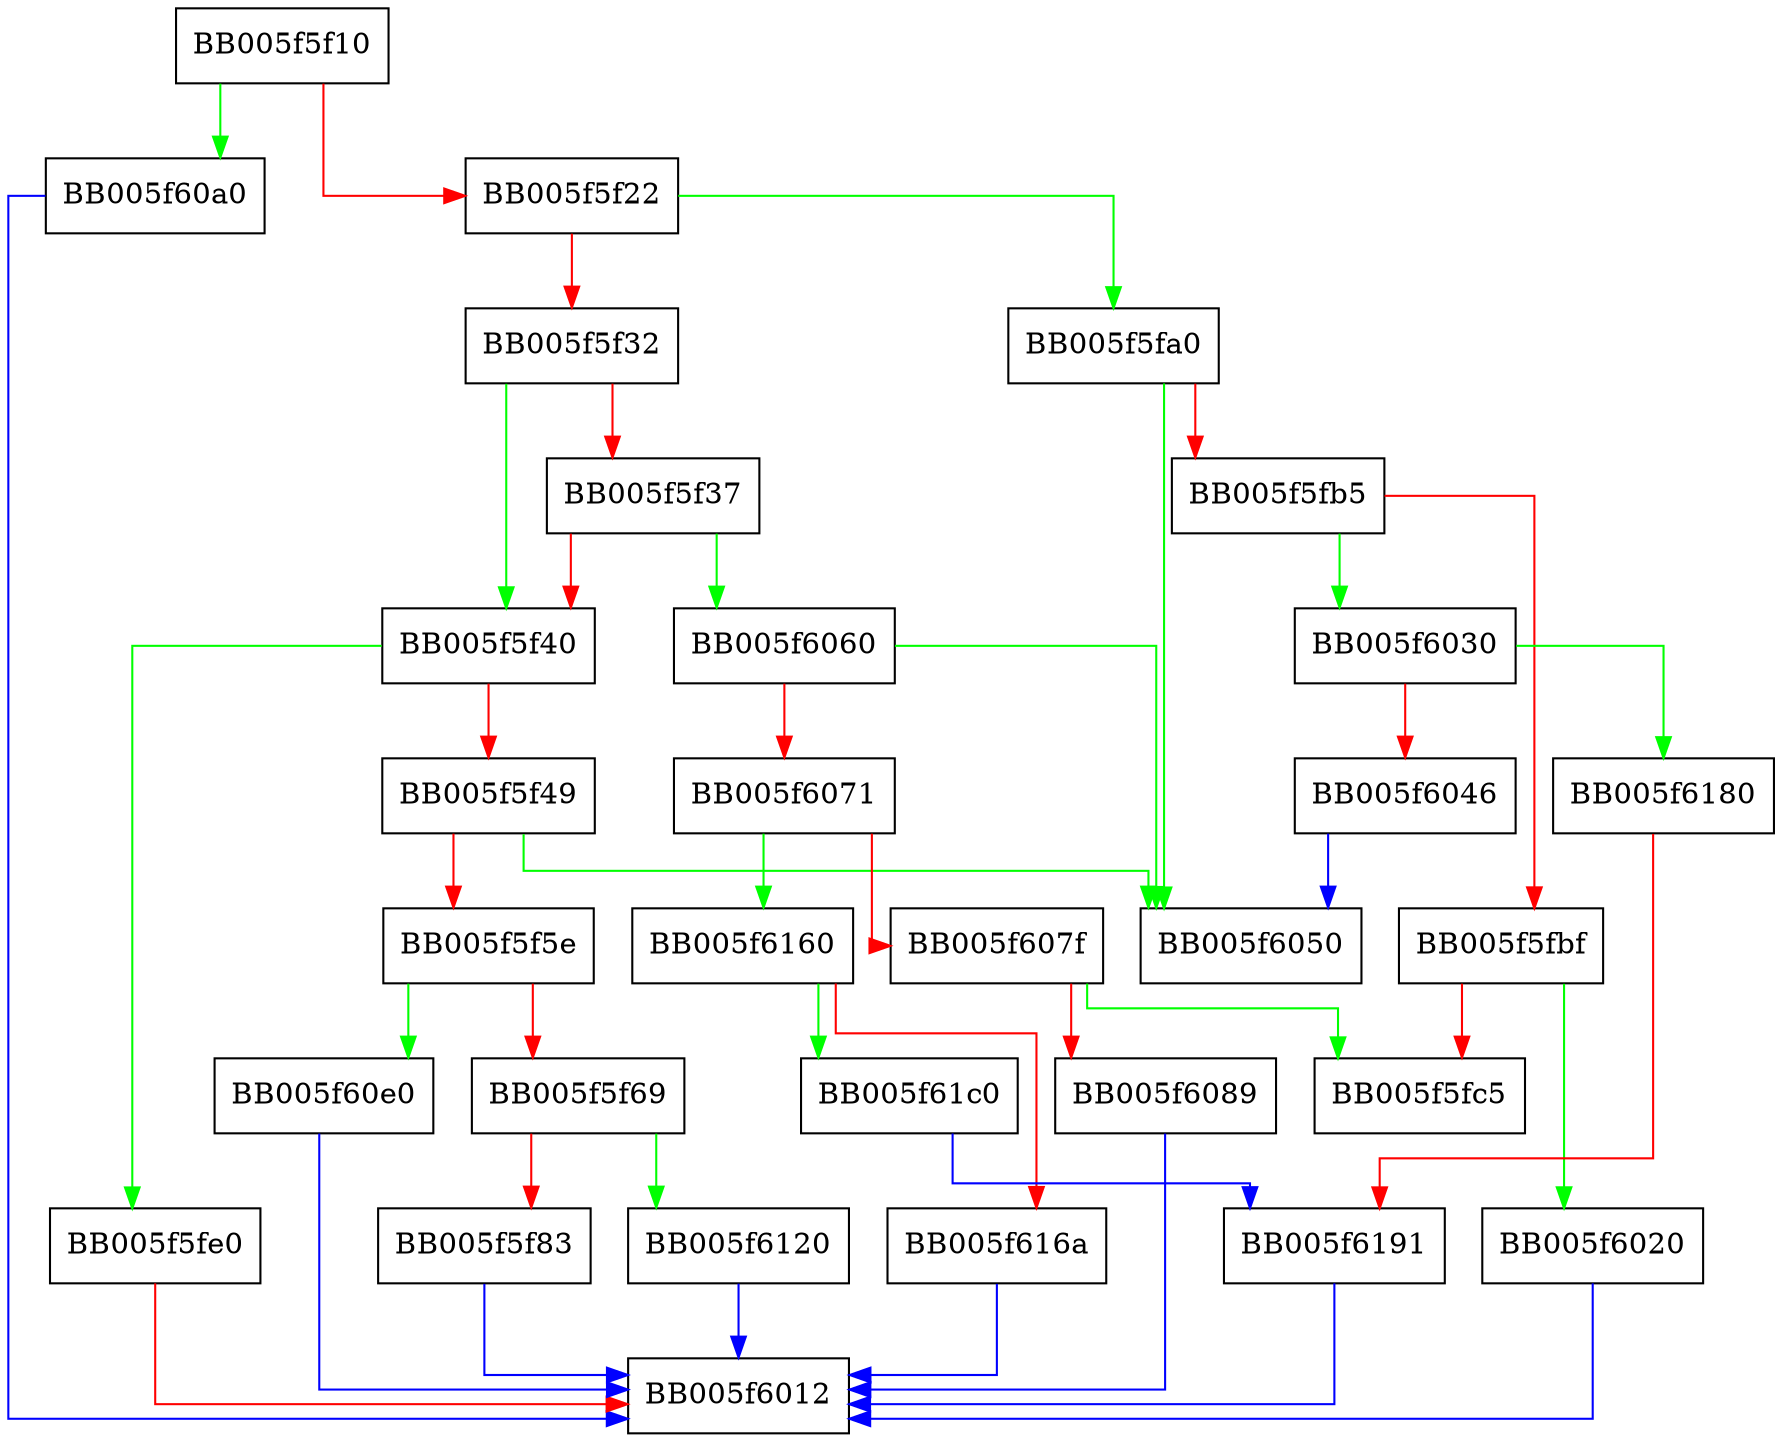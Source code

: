 digraph OSSL_PARAM_set_long {
  node [shape="box"];
  graph [splines=ortho];
  BB005f5f10 -> BB005f60a0 [color="green"];
  BB005f5f10 -> BB005f5f22 [color="red"];
  BB005f5f22 -> BB005f5fa0 [color="green"];
  BB005f5f22 -> BB005f5f32 [color="red"];
  BB005f5f32 -> BB005f5f40 [color="green"];
  BB005f5f32 -> BB005f5f37 [color="red"];
  BB005f5f37 -> BB005f6060 [color="green"];
  BB005f5f37 -> BB005f5f40 [color="red"];
  BB005f5f40 -> BB005f5fe0 [color="green"];
  BB005f5f40 -> BB005f5f49 [color="red"];
  BB005f5f49 -> BB005f6050 [color="green"];
  BB005f5f49 -> BB005f5f5e [color="red"];
  BB005f5f5e -> BB005f60e0 [color="green"];
  BB005f5f5e -> BB005f5f69 [color="red"];
  BB005f5f69 -> BB005f6120 [color="green"];
  BB005f5f69 -> BB005f5f83 [color="red"];
  BB005f5f83 -> BB005f6012 [color="blue"];
  BB005f5fa0 -> BB005f6050 [color="green"];
  BB005f5fa0 -> BB005f5fb5 [color="red"];
  BB005f5fb5 -> BB005f6030 [color="green"];
  BB005f5fb5 -> BB005f5fbf [color="red"];
  BB005f5fbf -> BB005f6020 [color="green"];
  BB005f5fbf -> BB005f5fc5 [color="red"];
  BB005f5fe0 -> BB005f6012 [color="red"];
  BB005f6020 -> BB005f6012 [color="blue"];
  BB005f6030 -> BB005f6180 [color="green"];
  BB005f6030 -> BB005f6046 [color="red"];
  BB005f6046 -> BB005f6050 [color="blue"];
  BB005f6060 -> BB005f6050 [color="green"];
  BB005f6060 -> BB005f6071 [color="red"];
  BB005f6071 -> BB005f6160 [color="green"];
  BB005f6071 -> BB005f607f [color="red"];
  BB005f607f -> BB005f5fc5 [color="green"];
  BB005f607f -> BB005f6089 [color="red"];
  BB005f6089 -> BB005f6012 [color="blue"];
  BB005f60a0 -> BB005f6012 [color="blue"];
  BB005f60e0 -> BB005f6012 [color="blue"];
  BB005f6120 -> BB005f6012 [color="blue"];
  BB005f6160 -> BB005f61c0 [color="green"];
  BB005f6160 -> BB005f616a [color="red"];
  BB005f616a -> BB005f6012 [color="blue"];
  BB005f6180 -> BB005f6191 [color="red"];
  BB005f6191 -> BB005f6012 [color="blue"];
  BB005f61c0 -> BB005f6191 [color="blue"];
}